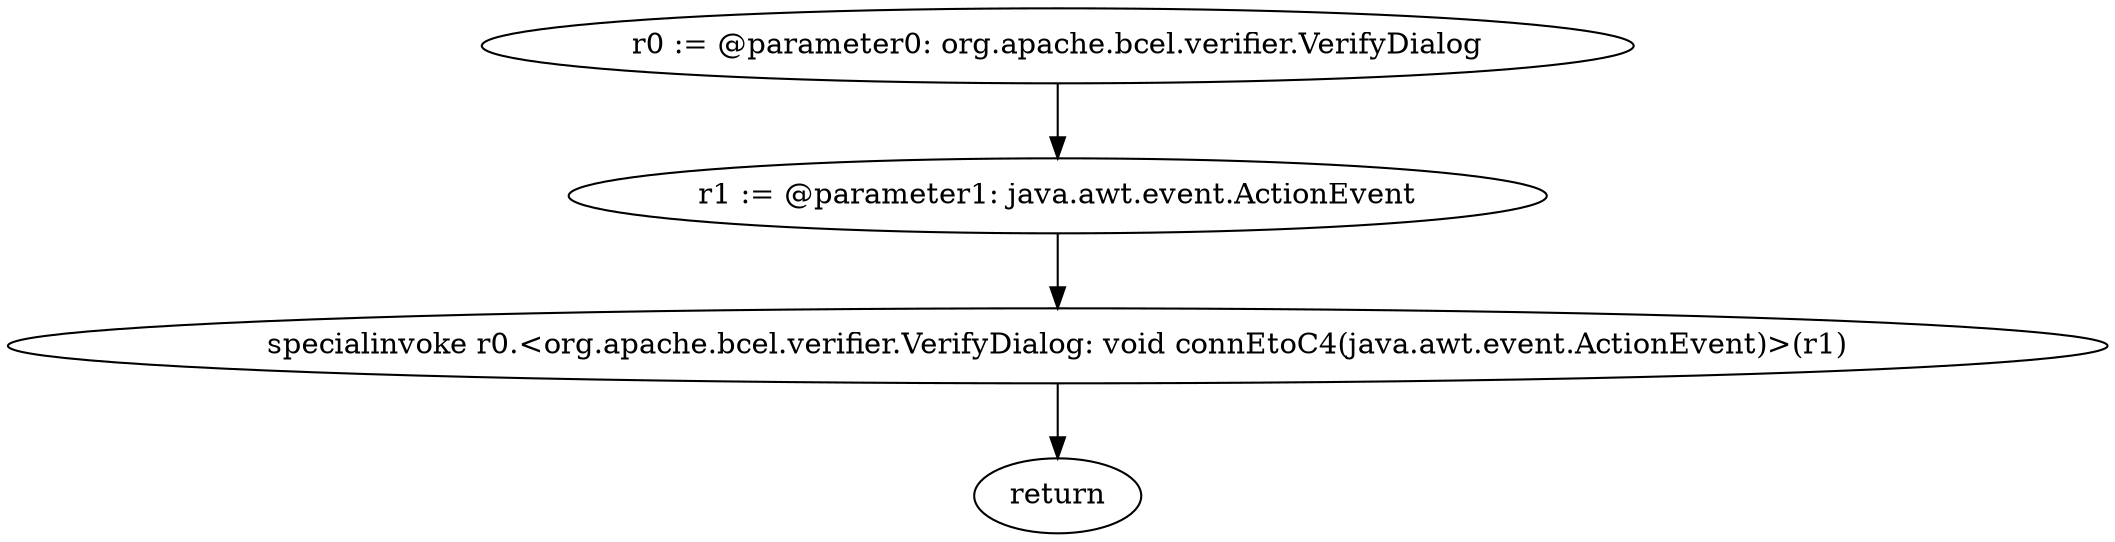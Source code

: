 digraph "unitGraph" {
    "r0 := @parameter0: org.apache.bcel.verifier.VerifyDialog"
    "r1 := @parameter1: java.awt.event.ActionEvent"
    "specialinvoke r0.<org.apache.bcel.verifier.VerifyDialog: void connEtoC4(java.awt.event.ActionEvent)>(r1)"
    "return"
    "r0 := @parameter0: org.apache.bcel.verifier.VerifyDialog"->"r1 := @parameter1: java.awt.event.ActionEvent";
    "r1 := @parameter1: java.awt.event.ActionEvent"->"specialinvoke r0.<org.apache.bcel.verifier.VerifyDialog: void connEtoC4(java.awt.event.ActionEvent)>(r1)";
    "specialinvoke r0.<org.apache.bcel.verifier.VerifyDialog: void connEtoC4(java.awt.event.ActionEvent)>(r1)"->"return";
}
